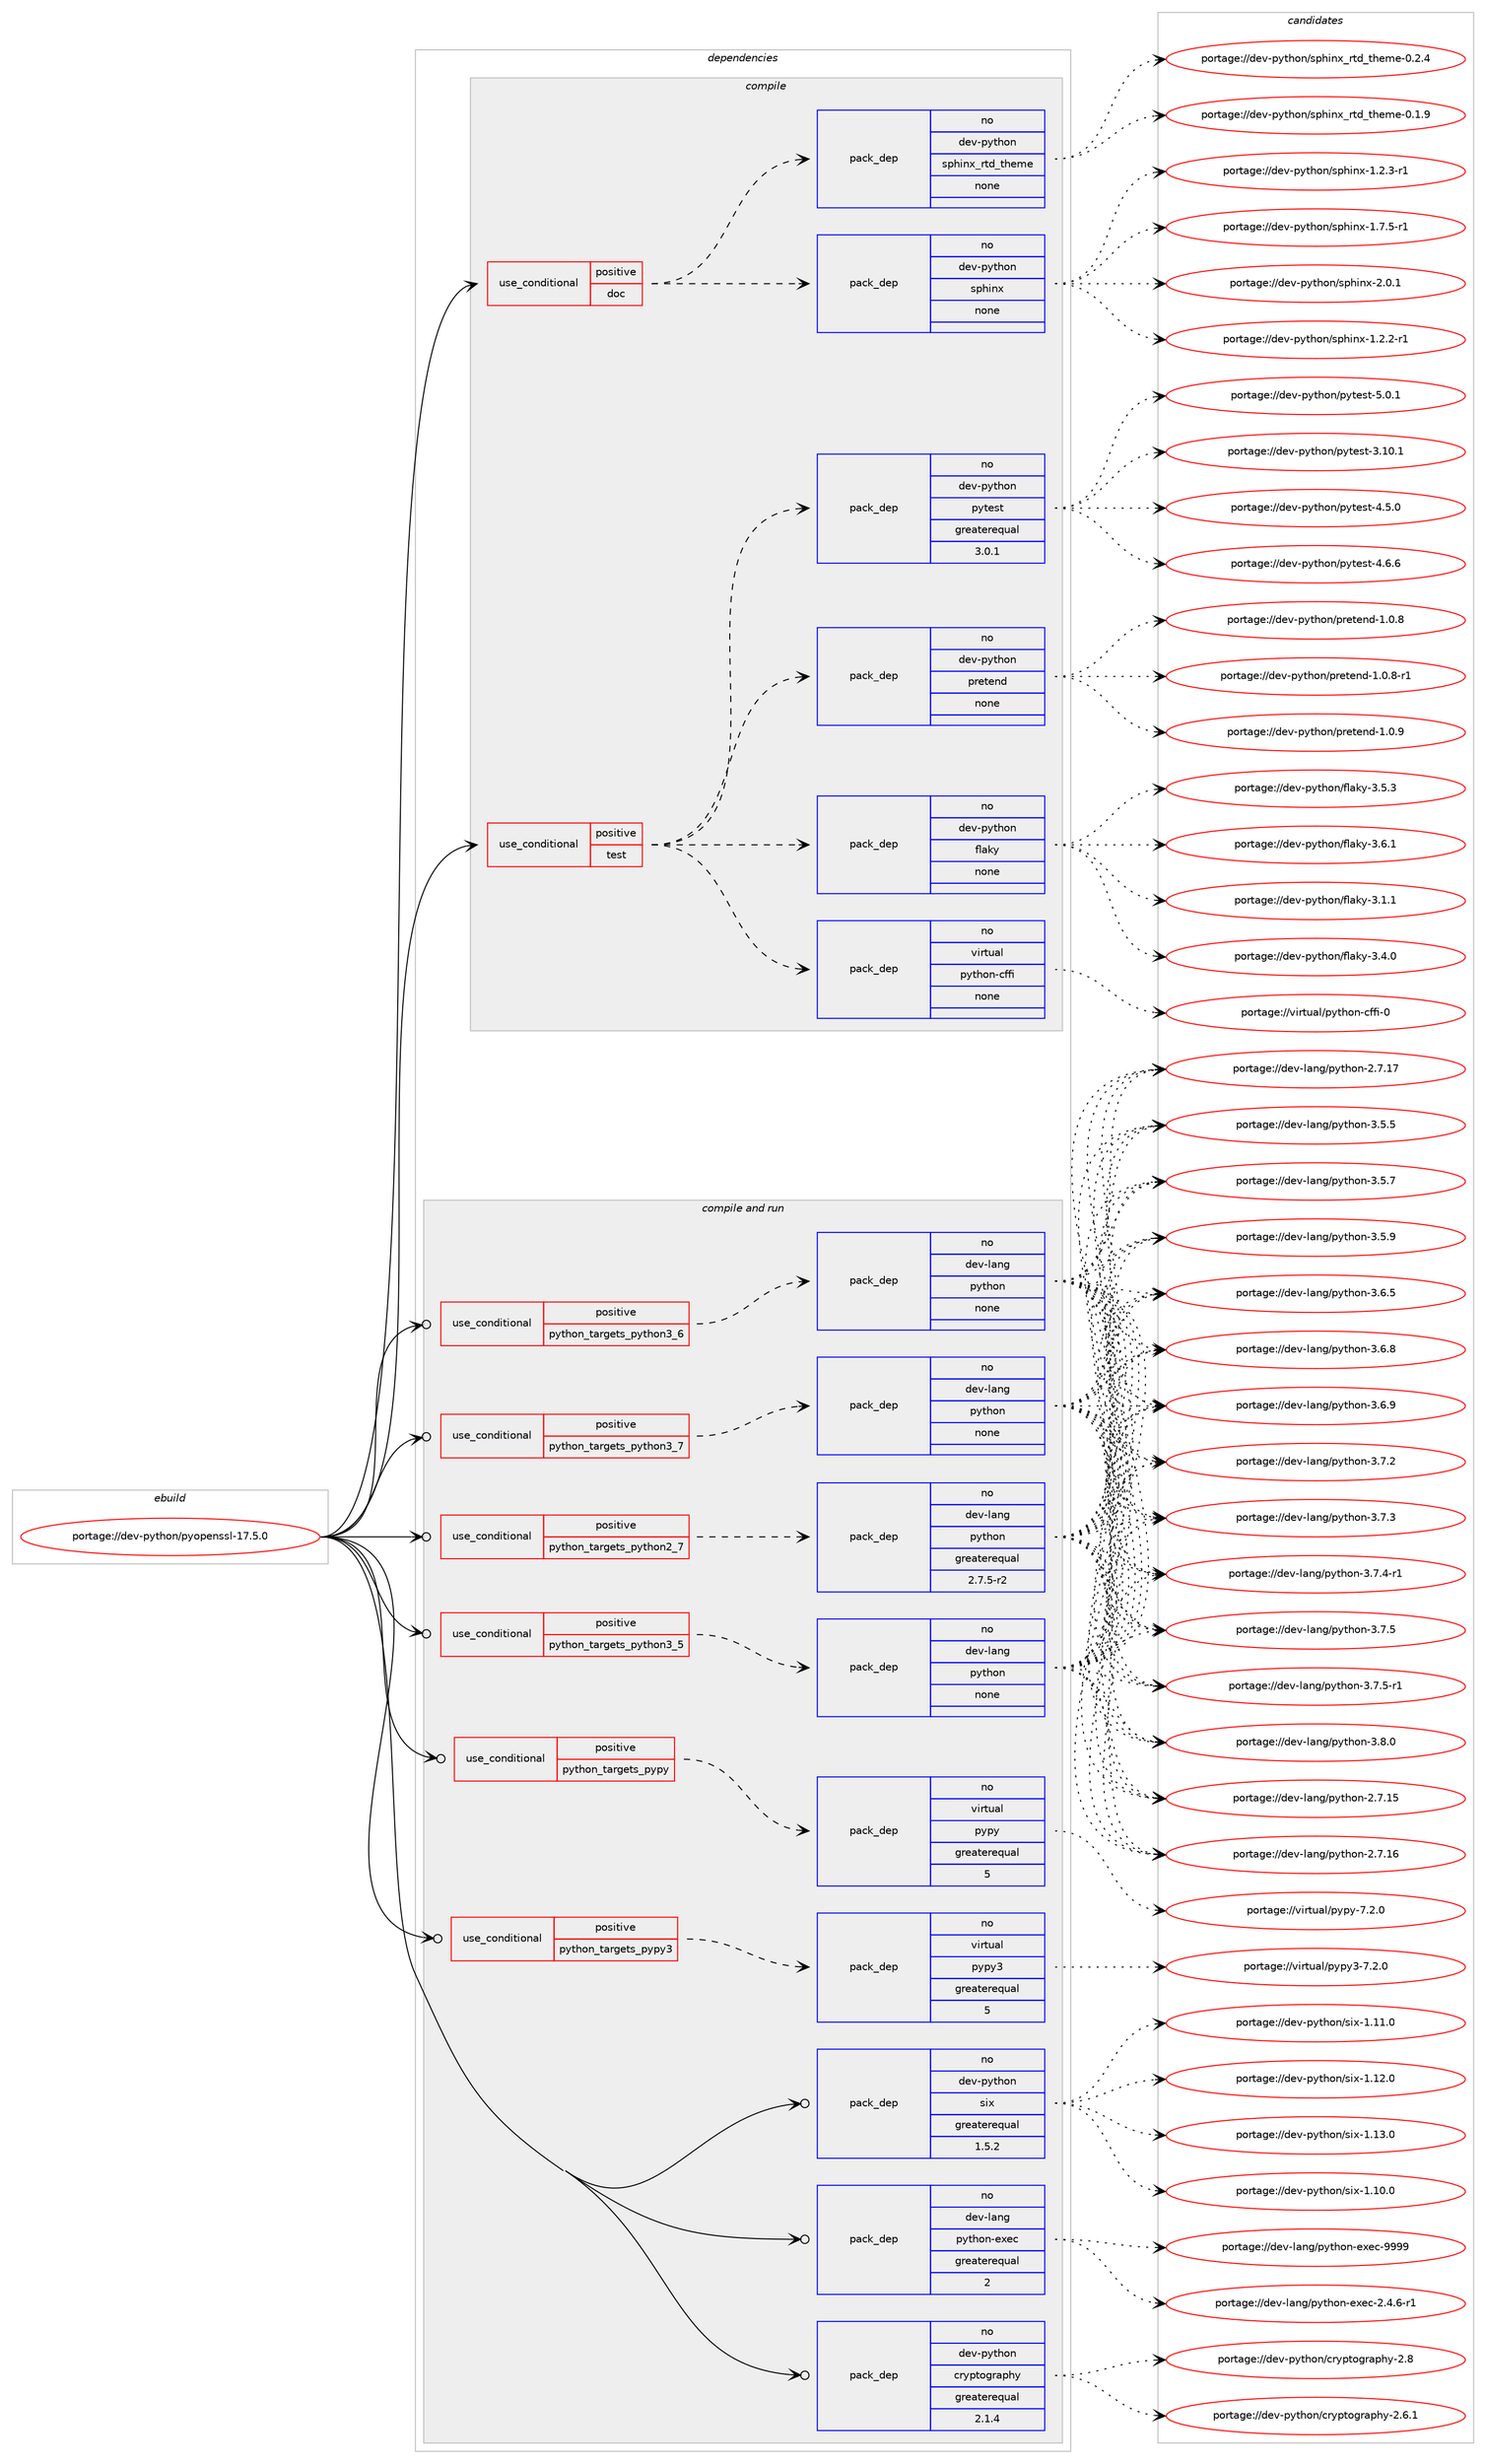 digraph prolog {

# *************
# Graph options
# *************

newrank=true;
concentrate=true;
compound=true;
graph [rankdir=LR,fontname=Helvetica,fontsize=10,ranksep=1.5];#, ranksep=2.5, nodesep=0.2];
edge  [arrowhead=vee];
node  [fontname=Helvetica,fontsize=10];

# **********
# The ebuild
# **********

subgraph cluster_leftcol {
color=gray;
rank=same;
label=<<i>ebuild</i>>;
id [label="portage://dev-python/pyopenssl-17.5.0", color=red, width=4, href="../dev-python/pyopenssl-17.5.0.svg"];
}

# ****************
# The dependencies
# ****************

subgraph cluster_midcol {
color=gray;
label=<<i>dependencies</i>>;
subgraph cluster_compile {
fillcolor="#eeeeee";
style=filled;
label=<<i>compile</i>>;
subgraph cond35692 {
dependency162381 [label=<<TABLE BORDER="0" CELLBORDER="1" CELLSPACING="0" CELLPADDING="4"><TR><TD ROWSPAN="3" CELLPADDING="10">use_conditional</TD></TR><TR><TD>positive</TD></TR><TR><TD>doc</TD></TR></TABLE>>, shape=none, color=red];
subgraph pack123319 {
dependency162382 [label=<<TABLE BORDER="0" CELLBORDER="1" CELLSPACING="0" CELLPADDING="4" WIDTH="220"><TR><TD ROWSPAN="6" CELLPADDING="30">pack_dep</TD></TR><TR><TD WIDTH="110">no</TD></TR><TR><TD>dev-python</TD></TR><TR><TD>sphinx</TD></TR><TR><TD>none</TD></TR><TR><TD></TD></TR></TABLE>>, shape=none, color=blue];
}
dependency162381:e -> dependency162382:w [weight=20,style="dashed",arrowhead="vee"];
subgraph pack123320 {
dependency162383 [label=<<TABLE BORDER="0" CELLBORDER="1" CELLSPACING="0" CELLPADDING="4" WIDTH="220"><TR><TD ROWSPAN="6" CELLPADDING="30">pack_dep</TD></TR><TR><TD WIDTH="110">no</TD></TR><TR><TD>dev-python</TD></TR><TR><TD>sphinx_rtd_theme</TD></TR><TR><TD>none</TD></TR><TR><TD></TD></TR></TABLE>>, shape=none, color=blue];
}
dependency162381:e -> dependency162383:w [weight=20,style="dashed",arrowhead="vee"];
}
id:e -> dependency162381:w [weight=20,style="solid",arrowhead="vee"];
subgraph cond35693 {
dependency162384 [label=<<TABLE BORDER="0" CELLBORDER="1" CELLSPACING="0" CELLPADDING="4"><TR><TD ROWSPAN="3" CELLPADDING="10">use_conditional</TD></TR><TR><TD>positive</TD></TR><TR><TD>test</TD></TR></TABLE>>, shape=none, color=red];
subgraph pack123321 {
dependency162385 [label=<<TABLE BORDER="0" CELLBORDER="1" CELLSPACING="0" CELLPADDING="4" WIDTH="220"><TR><TD ROWSPAN="6" CELLPADDING="30">pack_dep</TD></TR><TR><TD WIDTH="110">no</TD></TR><TR><TD>virtual</TD></TR><TR><TD>python-cffi</TD></TR><TR><TD>none</TD></TR><TR><TD></TD></TR></TABLE>>, shape=none, color=blue];
}
dependency162384:e -> dependency162385:w [weight=20,style="dashed",arrowhead="vee"];
subgraph pack123322 {
dependency162386 [label=<<TABLE BORDER="0" CELLBORDER="1" CELLSPACING="0" CELLPADDING="4" WIDTH="220"><TR><TD ROWSPAN="6" CELLPADDING="30">pack_dep</TD></TR><TR><TD WIDTH="110">no</TD></TR><TR><TD>dev-python</TD></TR><TR><TD>flaky</TD></TR><TR><TD>none</TD></TR><TR><TD></TD></TR></TABLE>>, shape=none, color=blue];
}
dependency162384:e -> dependency162386:w [weight=20,style="dashed",arrowhead="vee"];
subgraph pack123323 {
dependency162387 [label=<<TABLE BORDER="0" CELLBORDER="1" CELLSPACING="0" CELLPADDING="4" WIDTH="220"><TR><TD ROWSPAN="6" CELLPADDING="30">pack_dep</TD></TR><TR><TD WIDTH="110">no</TD></TR><TR><TD>dev-python</TD></TR><TR><TD>pretend</TD></TR><TR><TD>none</TD></TR><TR><TD></TD></TR></TABLE>>, shape=none, color=blue];
}
dependency162384:e -> dependency162387:w [weight=20,style="dashed",arrowhead="vee"];
subgraph pack123324 {
dependency162388 [label=<<TABLE BORDER="0" CELLBORDER="1" CELLSPACING="0" CELLPADDING="4" WIDTH="220"><TR><TD ROWSPAN="6" CELLPADDING="30">pack_dep</TD></TR><TR><TD WIDTH="110">no</TD></TR><TR><TD>dev-python</TD></TR><TR><TD>pytest</TD></TR><TR><TD>greaterequal</TD></TR><TR><TD>3.0.1</TD></TR></TABLE>>, shape=none, color=blue];
}
dependency162384:e -> dependency162388:w [weight=20,style="dashed",arrowhead="vee"];
}
id:e -> dependency162384:w [weight=20,style="solid",arrowhead="vee"];
}
subgraph cluster_compileandrun {
fillcolor="#eeeeee";
style=filled;
label=<<i>compile and run</i>>;
subgraph cond35694 {
dependency162389 [label=<<TABLE BORDER="0" CELLBORDER="1" CELLSPACING="0" CELLPADDING="4"><TR><TD ROWSPAN="3" CELLPADDING="10">use_conditional</TD></TR><TR><TD>positive</TD></TR><TR><TD>python_targets_pypy</TD></TR></TABLE>>, shape=none, color=red];
subgraph pack123325 {
dependency162390 [label=<<TABLE BORDER="0" CELLBORDER="1" CELLSPACING="0" CELLPADDING="4" WIDTH="220"><TR><TD ROWSPAN="6" CELLPADDING="30">pack_dep</TD></TR><TR><TD WIDTH="110">no</TD></TR><TR><TD>virtual</TD></TR><TR><TD>pypy</TD></TR><TR><TD>greaterequal</TD></TR><TR><TD>5</TD></TR></TABLE>>, shape=none, color=blue];
}
dependency162389:e -> dependency162390:w [weight=20,style="dashed",arrowhead="vee"];
}
id:e -> dependency162389:w [weight=20,style="solid",arrowhead="odotvee"];
subgraph cond35695 {
dependency162391 [label=<<TABLE BORDER="0" CELLBORDER="1" CELLSPACING="0" CELLPADDING="4"><TR><TD ROWSPAN="3" CELLPADDING="10">use_conditional</TD></TR><TR><TD>positive</TD></TR><TR><TD>python_targets_pypy3</TD></TR></TABLE>>, shape=none, color=red];
subgraph pack123326 {
dependency162392 [label=<<TABLE BORDER="0" CELLBORDER="1" CELLSPACING="0" CELLPADDING="4" WIDTH="220"><TR><TD ROWSPAN="6" CELLPADDING="30">pack_dep</TD></TR><TR><TD WIDTH="110">no</TD></TR><TR><TD>virtual</TD></TR><TR><TD>pypy3</TD></TR><TR><TD>greaterequal</TD></TR><TR><TD>5</TD></TR></TABLE>>, shape=none, color=blue];
}
dependency162391:e -> dependency162392:w [weight=20,style="dashed",arrowhead="vee"];
}
id:e -> dependency162391:w [weight=20,style="solid",arrowhead="odotvee"];
subgraph cond35696 {
dependency162393 [label=<<TABLE BORDER="0" CELLBORDER="1" CELLSPACING="0" CELLPADDING="4"><TR><TD ROWSPAN="3" CELLPADDING="10">use_conditional</TD></TR><TR><TD>positive</TD></TR><TR><TD>python_targets_python2_7</TD></TR></TABLE>>, shape=none, color=red];
subgraph pack123327 {
dependency162394 [label=<<TABLE BORDER="0" CELLBORDER="1" CELLSPACING="0" CELLPADDING="4" WIDTH="220"><TR><TD ROWSPAN="6" CELLPADDING="30">pack_dep</TD></TR><TR><TD WIDTH="110">no</TD></TR><TR><TD>dev-lang</TD></TR><TR><TD>python</TD></TR><TR><TD>greaterequal</TD></TR><TR><TD>2.7.5-r2</TD></TR></TABLE>>, shape=none, color=blue];
}
dependency162393:e -> dependency162394:w [weight=20,style="dashed",arrowhead="vee"];
}
id:e -> dependency162393:w [weight=20,style="solid",arrowhead="odotvee"];
subgraph cond35697 {
dependency162395 [label=<<TABLE BORDER="0" CELLBORDER="1" CELLSPACING="0" CELLPADDING="4"><TR><TD ROWSPAN="3" CELLPADDING="10">use_conditional</TD></TR><TR><TD>positive</TD></TR><TR><TD>python_targets_python3_5</TD></TR></TABLE>>, shape=none, color=red];
subgraph pack123328 {
dependency162396 [label=<<TABLE BORDER="0" CELLBORDER="1" CELLSPACING="0" CELLPADDING="4" WIDTH="220"><TR><TD ROWSPAN="6" CELLPADDING="30">pack_dep</TD></TR><TR><TD WIDTH="110">no</TD></TR><TR><TD>dev-lang</TD></TR><TR><TD>python</TD></TR><TR><TD>none</TD></TR><TR><TD></TD></TR></TABLE>>, shape=none, color=blue];
}
dependency162395:e -> dependency162396:w [weight=20,style="dashed",arrowhead="vee"];
}
id:e -> dependency162395:w [weight=20,style="solid",arrowhead="odotvee"];
subgraph cond35698 {
dependency162397 [label=<<TABLE BORDER="0" CELLBORDER="1" CELLSPACING="0" CELLPADDING="4"><TR><TD ROWSPAN="3" CELLPADDING="10">use_conditional</TD></TR><TR><TD>positive</TD></TR><TR><TD>python_targets_python3_6</TD></TR></TABLE>>, shape=none, color=red];
subgraph pack123329 {
dependency162398 [label=<<TABLE BORDER="0" CELLBORDER="1" CELLSPACING="0" CELLPADDING="4" WIDTH="220"><TR><TD ROWSPAN="6" CELLPADDING="30">pack_dep</TD></TR><TR><TD WIDTH="110">no</TD></TR><TR><TD>dev-lang</TD></TR><TR><TD>python</TD></TR><TR><TD>none</TD></TR><TR><TD></TD></TR></TABLE>>, shape=none, color=blue];
}
dependency162397:e -> dependency162398:w [weight=20,style="dashed",arrowhead="vee"];
}
id:e -> dependency162397:w [weight=20,style="solid",arrowhead="odotvee"];
subgraph cond35699 {
dependency162399 [label=<<TABLE BORDER="0" CELLBORDER="1" CELLSPACING="0" CELLPADDING="4"><TR><TD ROWSPAN="3" CELLPADDING="10">use_conditional</TD></TR><TR><TD>positive</TD></TR><TR><TD>python_targets_python3_7</TD></TR></TABLE>>, shape=none, color=red];
subgraph pack123330 {
dependency162400 [label=<<TABLE BORDER="0" CELLBORDER="1" CELLSPACING="0" CELLPADDING="4" WIDTH="220"><TR><TD ROWSPAN="6" CELLPADDING="30">pack_dep</TD></TR><TR><TD WIDTH="110">no</TD></TR><TR><TD>dev-lang</TD></TR><TR><TD>python</TD></TR><TR><TD>none</TD></TR><TR><TD></TD></TR></TABLE>>, shape=none, color=blue];
}
dependency162399:e -> dependency162400:w [weight=20,style="dashed",arrowhead="vee"];
}
id:e -> dependency162399:w [weight=20,style="solid",arrowhead="odotvee"];
subgraph pack123331 {
dependency162401 [label=<<TABLE BORDER="0" CELLBORDER="1" CELLSPACING="0" CELLPADDING="4" WIDTH="220"><TR><TD ROWSPAN="6" CELLPADDING="30">pack_dep</TD></TR><TR><TD WIDTH="110">no</TD></TR><TR><TD>dev-lang</TD></TR><TR><TD>python-exec</TD></TR><TR><TD>greaterequal</TD></TR><TR><TD>2</TD></TR></TABLE>>, shape=none, color=blue];
}
id:e -> dependency162401:w [weight=20,style="solid",arrowhead="odotvee"];
subgraph pack123332 {
dependency162402 [label=<<TABLE BORDER="0" CELLBORDER="1" CELLSPACING="0" CELLPADDING="4" WIDTH="220"><TR><TD ROWSPAN="6" CELLPADDING="30">pack_dep</TD></TR><TR><TD WIDTH="110">no</TD></TR><TR><TD>dev-python</TD></TR><TR><TD>cryptography</TD></TR><TR><TD>greaterequal</TD></TR><TR><TD>2.1.4</TD></TR></TABLE>>, shape=none, color=blue];
}
id:e -> dependency162402:w [weight=20,style="solid",arrowhead="odotvee"];
subgraph pack123333 {
dependency162403 [label=<<TABLE BORDER="0" CELLBORDER="1" CELLSPACING="0" CELLPADDING="4" WIDTH="220"><TR><TD ROWSPAN="6" CELLPADDING="30">pack_dep</TD></TR><TR><TD WIDTH="110">no</TD></TR><TR><TD>dev-python</TD></TR><TR><TD>six</TD></TR><TR><TD>greaterequal</TD></TR><TR><TD>1.5.2</TD></TR></TABLE>>, shape=none, color=blue];
}
id:e -> dependency162403:w [weight=20,style="solid",arrowhead="odotvee"];
}
subgraph cluster_run {
fillcolor="#eeeeee";
style=filled;
label=<<i>run</i>>;
}
}

# **************
# The candidates
# **************

subgraph cluster_choices {
rank=same;
color=gray;
label=<<i>candidates</i>>;

subgraph choice123319 {
color=black;
nodesep=1;
choiceportage10010111845112121116104111110471151121041051101204549465046504511449 [label="portage://dev-python/sphinx-1.2.2-r1", color=red, width=4,href="../dev-python/sphinx-1.2.2-r1.svg"];
choiceportage10010111845112121116104111110471151121041051101204549465046514511449 [label="portage://dev-python/sphinx-1.2.3-r1", color=red, width=4,href="../dev-python/sphinx-1.2.3-r1.svg"];
choiceportage10010111845112121116104111110471151121041051101204549465546534511449 [label="portage://dev-python/sphinx-1.7.5-r1", color=red, width=4,href="../dev-python/sphinx-1.7.5-r1.svg"];
choiceportage1001011184511212111610411111047115112104105110120455046484649 [label="portage://dev-python/sphinx-2.0.1", color=red, width=4,href="../dev-python/sphinx-2.0.1.svg"];
dependency162382:e -> choiceportage10010111845112121116104111110471151121041051101204549465046504511449:w [style=dotted,weight="100"];
dependency162382:e -> choiceportage10010111845112121116104111110471151121041051101204549465046514511449:w [style=dotted,weight="100"];
dependency162382:e -> choiceportage10010111845112121116104111110471151121041051101204549465546534511449:w [style=dotted,weight="100"];
dependency162382:e -> choiceportage1001011184511212111610411111047115112104105110120455046484649:w [style=dotted,weight="100"];
}
subgraph choice123320 {
color=black;
nodesep=1;
choiceportage10010111845112121116104111110471151121041051101209511411610095116104101109101454846494657 [label="portage://dev-python/sphinx_rtd_theme-0.1.9", color=red, width=4,href="../dev-python/sphinx_rtd_theme-0.1.9.svg"];
choiceportage10010111845112121116104111110471151121041051101209511411610095116104101109101454846504652 [label="portage://dev-python/sphinx_rtd_theme-0.2.4", color=red, width=4,href="../dev-python/sphinx_rtd_theme-0.2.4.svg"];
dependency162383:e -> choiceportage10010111845112121116104111110471151121041051101209511411610095116104101109101454846494657:w [style=dotted,weight="100"];
dependency162383:e -> choiceportage10010111845112121116104111110471151121041051101209511411610095116104101109101454846504652:w [style=dotted,weight="100"];
}
subgraph choice123321 {
color=black;
nodesep=1;
choiceportage118105114116117971084711212111610411111045991021021054548 [label="portage://virtual/python-cffi-0", color=red, width=4,href="../virtual/python-cffi-0.svg"];
dependency162385:e -> choiceportage118105114116117971084711212111610411111045991021021054548:w [style=dotted,weight="100"];
}
subgraph choice123322 {
color=black;
nodesep=1;
choiceportage100101118451121211161041111104710210897107121455146494649 [label="portage://dev-python/flaky-3.1.1", color=red, width=4,href="../dev-python/flaky-3.1.1.svg"];
choiceportage100101118451121211161041111104710210897107121455146524648 [label="portage://dev-python/flaky-3.4.0", color=red, width=4,href="../dev-python/flaky-3.4.0.svg"];
choiceportage100101118451121211161041111104710210897107121455146534651 [label="portage://dev-python/flaky-3.5.3", color=red, width=4,href="../dev-python/flaky-3.5.3.svg"];
choiceportage100101118451121211161041111104710210897107121455146544649 [label="portage://dev-python/flaky-3.6.1", color=red, width=4,href="../dev-python/flaky-3.6.1.svg"];
dependency162386:e -> choiceportage100101118451121211161041111104710210897107121455146494649:w [style=dotted,weight="100"];
dependency162386:e -> choiceportage100101118451121211161041111104710210897107121455146524648:w [style=dotted,weight="100"];
dependency162386:e -> choiceportage100101118451121211161041111104710210897107121455146534651:w [style=dotted,weight="100"];
dependency162386:e -> choiceportage100101118451121211161041111104710210897107121455146544649:w [style=dotted,weight="100"];
}
subgraph choice123323 {
color=black;
nodesep=1;
choiceportage1001011184511212111610411111047112114101116101110100454946484656 [label="portage://dev-python/pretend-1.0.8", color=red, width=4,href="../dev-python/pretend-1.0.8.svg"];
choiceportage10010111845112121116104111110471121141011161011101004549464846564511449 [label="portage://dev-python/pretend-1.0.8-r1", color=red, width=4,href="../dev-python/pretend-1.0.8-r1.svg"];
choiceportage1001011184511212111610411111047112114101116101110100454946484657 [label="portage://dev-python/pretend-1.0.9", color=red, width=4,href="../dev-python/pretend-1.0.9.svg"];
dependency162387:e -> choiceportage1001011184511212111610411111047112114101116101110100454946484656:w [style=dotted,weight="100"];
dependency162387:e -> choiceportage10010111845112121116104111110471121141011161011101004549464846564511449:w [style=dotted,weight="100"];
dependency162387:e -> choiceportage1001011184511212111610411111047112114101116101110100454946484657:w [style=dotted,weight="100"];
}
subgraph choice123324 {
color=black;
nodesep=1;
choiceportage100101118451121211161041111104711212111610111511645514649484649 [label="portage://dev-python/pytest-3.10.1", color=red, width=4,href="../dev-python/pytest-3.10.1.svg"];
choiceportage1001011184511212111610411111047112121116101115116455246534648 [label="portage://dev-python/pytest-4.5.0", color=red, width=4,href="../dev-python/pytest-4.5.0.svg"];
choiceportage1001011184511212111610411111047112121116101115116455246544654 [label="portage://dev-python/pytest-4.6.6", color=red, width=4,href="../dev-python/pytest-4.6.6.svg"];
choiceportage1001011184511212111610411111047112121116101115116455346484649 [label="portage://dev-python/pytest-5.0.1", color=red, width=4,href="../dev-python/pytest-5.0.1.svg"];
dependency162388:e -> choiceportage100101118451121211161041111104711212111610111511645514649484649:w [style=dotted,weight="100"];
dependency162388:e -> choiceportage1001011184511212111610411111047112121116101115116455246534648:w [style=dotted,weight="100"];
dependency162388:e -> choiceportage1001011184511212111610411111047112121116101115116455246544654:w [style=dotted,weight="100"];
dependency162388:e -> choiceportage1001011184511212111610411111047112121116101115116455346484649:w [style=dotted,weight="100"];
}
subgraph choice123325 {
color=black;
nodesep=1;
choiceportage1181051141161179710847112121112121455546504648 [label="portage://virtual/pypy-7.2.0", color=red, width=4,href="../virtual/pypy-7.2.0.svg"];
dependency162390:e -> choiceportage1181051141161179710847112121112121455546504648:w [style=dotted,weight="100"];
}
subgraph choice123326 {
color=black;
nodesep=1;
choiceportage118105114116117971084711212111212151455546504648 [label="portage://virtual/pypy3-7.2.0", color=red, width=4,href="../virtual/pypy3-7.2.0.svg"];
dependency162392:e -> choiceportage118105114116117971084711212111212151455546504648:w [style=dotted,weight="100"];
}
subgraph choice123327 {
color=black;
nodesep=1;
choiceportage10010111845108971101034711212111610411111045504655464953 [label="portage://dev-lang/python-2.7.15", color=red, width=4,href="../dev-lang/python-2.7.15.svg"];
choiceportage10010111845108971101034711212111610411111045504655464954 [label="portage://dev-lang/python-2.7.16", color=red, width=4,href="../dev-lang/python-2.7.16.svg"];
choiceportage10010111845108971101034711212111610411111045504655464955 [label="portage://dev-lang/python-2.7.17", color=red, width=4,href="../dev-lang/python-2.7.17.svg"];
choiceportage100101118451089711010347112121116104111110455146534653 [label="portage://dev-lang/python-3.5.5", color=red, width=4,href="../dev-lang/python-3.5.5.svg"];
choiceportage100101118451089711010347112121116104111110455146534655 [label="portage://dev-lang/python-3.5.7", color=red, width=4,href="../dev-lang/python-3.5.7.svg"];
choiceportage100101118451089711010347112121116104111110455146534657 [label="portage://dev-lang/python-3.5.9", color=red, width=4,href="../dev-lang/python-3.5.9.svg"];
choiceportage100101118451089711010347112121116104111110455146544653 [label="portage://dev-lang/python-3.6.5", color=red, width=4,href="../dev-lang/python-3.6.5.svg"];
choiceportage100101118451089711010347112121116104111110455146544656 [label="portage://dev-lang/python-3.6.8", color=red, width=4,href="../dev-lang/python-3.6.8.svg"];
choiceportage100101118451089711010347112121116104111110455146544657 [label="portage://dev-lang/python-3.6.9", color=red, width=4,href="../dev-lang/python-3.6.9.svg"];
choiceportage100101118451089711010347112121116104111110455146554650 [label="portage://dev-lang/python-3.7.2", color=red, width=4,href="../dev-lang/python-3.7.2.svg"];
choiceportage100101118451089711010347112121116104111110455146554651 [label="portage://dev-lang/python-3.7.3", color=red, width=4,href="../dev-lang/python-3.7.3.svg"];
choiceportage1001011184510897110103471121211161041111104551465546524511449 [label="portage://dev-lang/python-3.7.4-r1", color=red, width=4,href="../dev-lang/python-3.7.4-r1.svg"];
choiceportage100101118451089711010347112121116104111110455146554653 [label="portage://dev-lang/python-3.7.5", color=red, width=4,href="../dev-lang/python-3.7.5.svg"];
choiceportage1001011184510897110103471121211161041111104551465546534511449 [label="portage://dev-lang/python-3.7.5-r1", color=red, width=4,href="../dev-lang/python-3.7.5-r1.svg"];
choiceportage100101118451089711010347112121116104111110455146564648 [label="portage://dev-lang/python-3.8.0", color=red, width=4,href="../dev-lang/python-3.8.0.svg"];
dependency162394:e -> choiceportage10010111845108971101034711212111610411111045504655464953:w [style=dotted,weight="100"];
dependency162394:e -> choiceportage10010111845108971101034711212111610411111045504655464954:w [style=dotted,weight="100"];
dependency162394:e -> choiceportage10010111845108971101034711212111610411111045504655464955:w [style=dotted,weight="100"];
dependency162394:e -> choiceportage100101118451089711010347112121116104111110455146534653:w [style=dotted,weight="100"];
dependency162394:e -> choiceportage100101118451089711010347112121116104111110455146534655:w [style=dotted,weight="100"];
dependency162394:e -> choiceportage100101118451089711010347112121116104111110455146534657:w [style=dotted,weight="100"];
dependency162394:e -> choiceportage100101118451089711010347112121116104111110455146544653:w [style=dotted,weight="100"];
dependency162394:e -> choiceportage100101118451089711010347112121116104111110455146544656:w [style=dotted,weight="100"];
dependency162394:e -> choiceportage100101118451089711010347112121116104111110455146544657:w [style=dotted,weight="100"];
dependency162394:e -> choiceportage100101118451089711010347112121116104111110455146554650:w [style=dotted,weight="100"];
dependency162394:e -> choiceportage100101118451089711010347112121116104111110455146554651:w [style=dotted,weight="100"];
dependency162394:e -> choiceportage1001011184510897110103471121211161041111104551465546524511449:w [style=dotted,weight="100"];
dependency162394:e -> choiceportage100101118451089711010347112121116104111110455146554653:w [style=dotted,weight="100"];
dependency162394:e -> choiceportage1001011184510897110103471121211161041111104551465546534511449:w [style=dotted,weight="100"];
dependency162394:e -> choiceportage100101118451089711010347112121116104111110455146564648:w [style=dotted,weight="100"];
}
subgraph choice123328 {
color=black;
nodesep=1;
choiceportage10010111845108971101034711212111610411111045504655464953 [label="portage://dev-lang/python-2.7.15", color=red, width=4,href="../dev-lang/python-2.7.15.svg"];
choiceportage10010111845108971101034711212111610411111045504655464954 [label="portage://dev-lang/python-2.7.16", color=red, width=4,href="../dev-lang/python-2.7.16.svg"];
choiceportage10010111845108971101034711212111610411111045504655464955 [label="portage://dev-lang/python-2.7.17", color=red, width=4,href="../dev-lang/python-2.7.17.svg"];
choiceportage100101118451089711010347112121116104111110455146534653 [label="portage://dev-lang/python-3.5.5", color=red, width=4,href="../dev-lang/python-3.5.5.svg"];
choiceportage100101118451089711010347112121116104111110455146534655 [label="portage://dev-lang/python-3.5.7", color=red, width=4,href="../dev-lang/python-3.5.7.svg"];
choiceportage100101118451089711010347112121116104111110455146534657 [label="portage://dev-lang/python-3.5.9", color=red, width=4,href="../dev-lang/python-3.5.9.svg"];
choiceportage100101118451089711010347112121116104111110455146544653 [label="portage://dev-lang/python-3.6.5", color=red, width=4,href="../dev-lang/python-3.6.5.svg"];
choiceportage100101118451089711010347112121116104111110455146544656 [label="portage://dev-lang/python-3.6.8", color=red, width=4,href="../dev-lang/python-3.6.8.svg"];
choiceportage100101118451089711010347112121116104111110455146544657 [label="portage://dev-lang/python-3.6.9", color=red, width=4,href="../dev-lang/python-3.6.9.svg"];
choiceportage100101118451089711010347112121116104111110455146554650 [label="portage://dev-lang/python-3.7.2", color=red, width=4,href="../dev-lang/python-3.7.2.svg"];
choiceportage100101118451089711010347112121116104111110455146554651 [label="portage://dev-lang/python-3.7.3", color=red, width=4,href="../dev-lang/python-3.7.3.svg"];
choiceportage1001011184510897110103471121211161041111104551465546524511449 [label="portage://dev-lang/python-3.7.4-r1", color=red, width=4,href="../dev-lang/python-3.7.4-r1.svg"];
choiceportage100101118451089711010347112121116104111110455146554653 [label="portage://dev-lang/python-3.7.5", color=red, width=4,href="../dev-lang/python-3.7.5.svg"];
choiceportage1001011184510897110103471121211161041111104551465546534511449 [label="portage://dev-lang/python-3.7.5-r1", color=red, width=4,href="../dev-lang/python-3.7.5-r1.svg"];
choiceportage100101118451089711010347112121116104111110455146564648 [label="portage://dev-lang/python-3.8.0", color=red, width=4,href="../dev-lang/python-3.8.0.svg"];
dependency162396:e -> choiceportage10010111845108971101034711212111610411111045504655464953:w [style=dotted,weight="100"];
dependency162396:e -> choiceportage10010111845108971101034711212111610411111045504655464954:w [style=dotted,weight="100"];
dependency162396:e -> choiceportage10010111845108971101034711212111610411111045504655464955:w [style=dotted,weight="100"];
dependency162396:e -> choiceportage100101118451089711010347112121116104111110455146534653:w [style=dotted,weight="100"];
dependency162396:e -> choiceportage100101118451089711010347112121116104111110455146534655:w [style=dotted,weight="100"];
dependency162396:e -> choiceportage100101118451089711010347112121116104111110455146534657:w [style=dotted,weight="100"];
dependency162396:e -> choiceportage100101118451089711010347112121116104111110455146544653:w [style=dotted,weight="100"];
dependency162396:e -> choiceportage100101118451089711010347112121116104111110455146544656:w [style=dotted,weight="100"];
dependency162396:e -> choiceportage100101118451089711010347112121116104111110455146544657:w [style=dotted,weight="100"];
dependency162396:e -> choiceportage100101118451089711010347112121116104111110455146554650:w [style=dotted,weight="100"];
dependency162396:e -> choiceportage100101118451089711010347112121116104111110455146554651:w [style=dotted,weight="100"];
dependency162396:e -> choiceportage1001011184510897110103471121211161041111104551465546524511449:w [style=dotted,weight="100"];
dependency162396:e -> choiceportage100101118451089711010347112121116104111110455146554653:w [style=dotted,weight="100"];
dependency162396:e -> choiceportage1001011184510897110103471121211161041111104551465546534511449:w [style=dotted,weight="100"];
dependency162396:e -> choiceportage100101118451089711010347112121116104111110455146564648:w [style=dotted,weight="100"];
}
subgraph choice123329 {
color=black;
nodesep=1;
choiceportage10010111845108971101034711212111610411111045504655464953 [label="portage://dev-lang/python-2.7.15", color=red, width=4,href="../dev-lang/python-2.7.15.svg"];
choiceportage10010111845108971101034711212111610411111045504655464954 [label="portage://dev-lang/python-2.7.16", color=red, width=4,href="../dev-lang/python-2.7.16.svg"];
choiceportage10010111845108971101034711212111610411111045504655464955 [label="portage://dev-lang/python-2.7.17", color=red, width=4,href="../dev-lang/python-2.7.17.svg"];
choiceportage100101118451089711010347112121116104111110455146534653 [label="portage://dev-lang/python-3.5.5", color=red, width=4,href="../dev-lang/python-3.5.5.svg"];
choiceportage100101118451089711010347112121116104111110455146534655 [label="portage://dev-lang/python-3.5.7", color=red, width=4,href="../dev-lang/python-3.5.7.svg"];
choiceportage100101118451089711010347112121116104111110455146534657 [label="portage://dev-lang/python-3.5.9", color=red, width=4,href="../dev-lang/python-3.5.9.svg"];
choiceportage100101118451089711010347112121116104111110455146544653 [label="portage://dev-lang/python-3.6.5", color=red, width=4,href="../dev-lang/python-3.6.5.svg"];
choiceportage100101118451089711010347112121116104111110455146544656 [label="portage://dev-lang/python-3.6.8", color=red, width=4,href="../dev-lang/python-3.6.8.svg"];
choiceportage100101118451089711010347112121116104111110455146544657 [label="portage://dev-lang/python-3.6.9", color=red, width=4,href="../dev-lang/python-3.6.9.svg"];
choiceportage100101118451089711010347112121116104111110455146554650 [label="portage://dev-lang/python-3.7.2", color=red, width=4,href="../dev-lang/python-3.7.2.svg"];
choiceportage100101118451089711010347112121116104111110455146554651 [label="portage://dev-lang/python-3.7.3", color=red, width=4,href="../dev-lang/python-3.7.3.svg"];
choiceportage1001011184510897110103471121211161041111104551465546524511449 [label="portage://dev-lang/python-3.7.4-r1", color=red, width=4,href="../dev-lang/python-3.7.4-r1.svg"];
choiceportage100101118451089711010347112121116104111110455146554653 [label="portage://dev-lang/python-3.7.5", color=red, width=4,href="../dev-lang/python-3.7.5.svg"];
choiceportage1001011184510897110103471121211161041111104551465546534511449 [label="portage://dev-lang/python-3.7.5-r1", color=red, width=4,href="../dev-lang/python-3.7.5-r1.svg"];
choiceportage100101118451089711010347112121116104111110455146564648 [label="portage://dev-lang/python-3.8.0", color=red, width=4,href="../dev-lang/python-3.8.0.svg"];
dependency162398:e -> choiceportage10010111845108971101034711212111610411111045504655464953:w [style=dotted,weight="100"];
dependency162398:e -> choiceportage10010111845108971101034711212111610411111045504655464954:w [style=dotted,weight="100"];
dependency162398:e -> choiceportage10010111845108971101034711212111610411111045504655464955:w [style=dotted,weight="100"];
dependency162398:e -> choiceportage100101118451089711010347112121116104111110455146534653:w [style=dotted,weight="100"];
dependency162398:e -> choiceportage100101118451089711010347112121116104111110455146534655:w [style=dotted,weight="100"];
dependency162398:e -> choiceportage100101118451089711010347112121116104111110455146534657:w [style=dotted,weight="100"];
dependency162398:e -> choiceportage100101118451089711010347112121116104111110455146544653:w [style=dotted,weight="100"];
dependency162398:e -> choiceportage100101118451089711010347112121116104111110455146544656:w [style=dotted,weight="100"];
dependency162398:e -> choiceportage100101118451089711010347112121116104111110455146544657:w [style=dotted,weight="100"];
dependency162398:e -> choiceportage100101118451089711010347112121116104111110455146554650:w [style=dotted,weight="100"];
dependency162398:e -> choiceportage100101118451089711010347112121116104111110455146554651:w [style=dotted,weight="100"];
dependency162398:e -> choiceportage1001011184510897110103471121211161041111104551465546524511449:w [style=dotted,weight="100"];
dependency162398:e -> choiceportage100101118451089711010347112121116104111110455146554653:w [style=dotted,weight="100"];
dependency162398:e -> choiceportage1001011184510897110103471121211161041111104551465546534511449:w [style=dotted,weight="100"];
dependency162398:e -> choiceportage100101118451089711010347112121116104111110455146564648:w [style=dotted,weight="100"];
}
subgraph choice123330 {
color=black;
nodesep=1;
choiceportage10010111845108971101034711212111610411111045504655464953 [label="portage://dev-lang/python-2.7.15", color=red, width=4,href="../dev-lang/python-2.7.15.svg"];
choiceportage10010111845108971101034711212111610411111045504655464954 [label="portage://dev-lang/python-2.7.16", color=red, width=4,href="../dev-lang/python-2.7.16.svg"];
choiceportage10010111845108971101034711212111610411111045504655464955 [label="portage://dev-lang/python-2.7.17", color=red, width=4,href="../dev-lang/python-2.7.17.svg"];
choiceportage100101118451089711010347112121116104111110455146534653 [label="portage://dev-lang/python-3.5.5", color=red, width=4,href="../dev-lang/python-3.5.5.svg"];
choiceportage100101118451089711010347112121116104111110455146534655 [label="portage://dev-lang/python-3.5.7", color=red, width=4,href="../dev-lang/python-3.5.7.svg"];
choiceportage100101118451089711010347112121116104111110455146534657 [label="portage://dev-lang/python-3.5.9", color=red, width=4,href="../dev-lang/python-3.5.9.svg"];
choiceportage100101118451089711010347112121116104111110455146544653 [label="portage://dev-lang/python-3.6.5", color=red, width=4,href="../dev-lang/python-3.6.5.svg"];
choiceportage100101118451089711010347112121116104111110455146544656 [label="portage://dev-lang/python-3.6.8", color=red, width=4,href="../dev-lang/python-3.6.8.svg"];
choiceportage100101118451089711010347112121116104111110455146544657 [label="portage://dev-lang/python-3.6.9", color=red, width=4,href="../dev-lang/python-3.6.9.svg"];
choiceportage100101118451089711010347112121116104111110455146554650 [label="portage://dev-lang/python-3.7.2", color=red, width=4,href="../dev-lang/python-3.7.2.svg"];
choiceportage100101118451089711010347112121116104111110455146554651 [label="portage://dev-lang/python-3.7.3", color=red, width=4,href="../dev-lang/python-3.7.3.svg"];
choiceportage1001011184510897110103471121211161041111104551465546524511449 [label="portage://dev-lang/python-3.7.4-r1", color=red, width=4,href="../dev-lang/python-3.7.4-r1.svg"];
choiceportage100101118451089711010347112121116104111110455146554653 [label="portage://dev-lang/python-3.7.5", color=red, width=4,href="../dev-lang/python-3.7.5.svg"];
choiceportage1001011184510897110103471121211161041111104551465546534511449 [label="portage://dev-lang/python-3.7.5-r1", color=red, width=4,href="../dev-lang/python-3.7.5-r1.svg"];
choiceportage100101118451089711010347112121116104111110455146564648 [label="portage://dev-lang/python-3.8.0", color=red, width=4,href="../dev-lang/python-3.8.0.svg"];
dependency162400:e -> choiceportage10010111845108971101034711212111610411111045504655464953:w [style=dotted,weight="100"];
dependency162400:e -> choiceportage10010111845108971101034711212111610411111045504655464954:w [style=dotted,weight="100"];
dependency162400:e -> choiceportage10010111845108971101034711212111610411111045504655464955:w [style=dotted,weight="100"];
dependency162400:e -> choiceportage100101118451089711010347112121116104111110455146534653:w [style=dotted,weight="100"];
dependency162400:e -> choiceportage100101118451089711010347112121116104111110455146534655:w [style=dotted,weight="100"];
dependency162400:e -> choiceportage100101118451089711010347112121116104111110455146534657:w [style=dotted,weight="100"];
dependency162400:e -> choiceportage100101118451089711010347112121116104111110455146544653:w [style=dotted,weight="100"];
dependency162400:e -> choiceportage100101118451089711010347112121116104111110455146544656:w [style=dotted,weight="100"];
dependency162400:e -> choiceportage100101118451089711010347112121116104111110455146544657:w [style=dotted,weight="100"];
dependency162400:e -> choiceportage100101118451089711010347112121116104111110455146554650:w [style=dotted,weight="100"];
dependency162400:e -> choiceportage100101118451089711010347112121116104111110455146554651:w [style=dotted,weight="100"];
dependency162400:e -> choiceportage1001011184510897110103471121211161041111104551465546524511449:w [style=dotted,weight="100"];
dependency162400:e -> choiceportage100101118451089711010347112121116104111110455146554653:w [style=dotted,weight="100"];
dependency162400:e -> choiceportage1001011184510897110103471121211161041111104551465546534511449:w [style=dotted,weight="100"];
dependency162400:e -> choiceportage100101118451089711010347112121116104111110455146564648:w [style=dotted,weight="100"];
}
subgraph choice123331 {
color=black;
nodesep=1;
choiceportage10010111845108971101034711212111610411111045101120101994550465246544511449 [label="portage://dev-lang/python-exec-2.4.6-r1", color=red, width=4,href="../dev-lang/python-exec-2.4.6-r1.svg"];
choiceportage10010111845108971101034711212111610411111045101120101994557575757 [label="portage://dev-lang/python-exec-9999", color=red, width=4,href="../dev-lang/python-exec-9999.svg"];
dependency162401:e -> choiceportage10010111845108971101034711212111610411111045101120101994550465246544511449:w [style=dotted,weight="100"];
dependency162401:e -> choiceportage10010111845108971101034711212111610411111045101120101994557575757:w [style=dotted,weight="100"];
}
subgraph choice123332 {
color=black;
nodesep=1;
choiceportage10010111845112121116104111110479911412111211611110311497112104121455046544649 [label="portage://dev-python/cryptography-2.6.1", color=red, width=4,href="../dev-python/cryptography-2.6.1.svg"];
choiceportage1001011184511212111610411111047991141211121161111031149711210412145504656 [label="portage://dev-python/cryptography-2.8", color=red, width=4,href="../dev-python/cryptography-2.8.svg"];
dependency162402:e -> choiceportage10010111845112121116104111110479911412111211611110311497112104121455046544649:w [style=dotted,weight="100"];
dependency162402:e -> choiceportage1001011184511212111610411111047991141211121161111031149711210412145504656:w [style=dotted,weight="100"];
}
subgraph choice123333 {
color=black;
nodesep=1;
choiceportage100101118451121211161041111104711510512045494649484648 [label="portage://dev-python/six-1.10.0", color=red, width=4,href="../dev-python/six-1.10.0.svg"];
choiceportage100101118451121211161041111104711510512045494649494648 [label="portage://dev-python/six-1.11.0", color=red, width=4,href="../dev-python/six-1.11.0.svg"];
choiceportage100101118451121211161041111104711510512045494649504648 [label="portage://dev-python/six-1.12.0", color=red, width=4,href="../dev-python/six-1.12.0.svg"];
choiceportage100101118451121211161041111104711510512045494649514648 [label="portage://dev-python/six-1.13.0", color=red, width=4,href="../dev-python/six-1.13.0.svg"];
dependency162403:e -> choiceportage100101118451121211161041111104711510512045494649484648:w [style=dotted,weight="100"];
dependency162403:e -> choiceportage100101118451121211161041111104711510512045494649494648:w [style=dotted,weight="100"];
dependency162403:e -> choiceportage100101118451121211161041111104711510512045494649504648:w [style=dotted,weight="100"];
dependency162403:e -> choiceportage100101118451121211161041111104711510512045494649514648:w [style=dotted,weight="100"];
}
}

}
